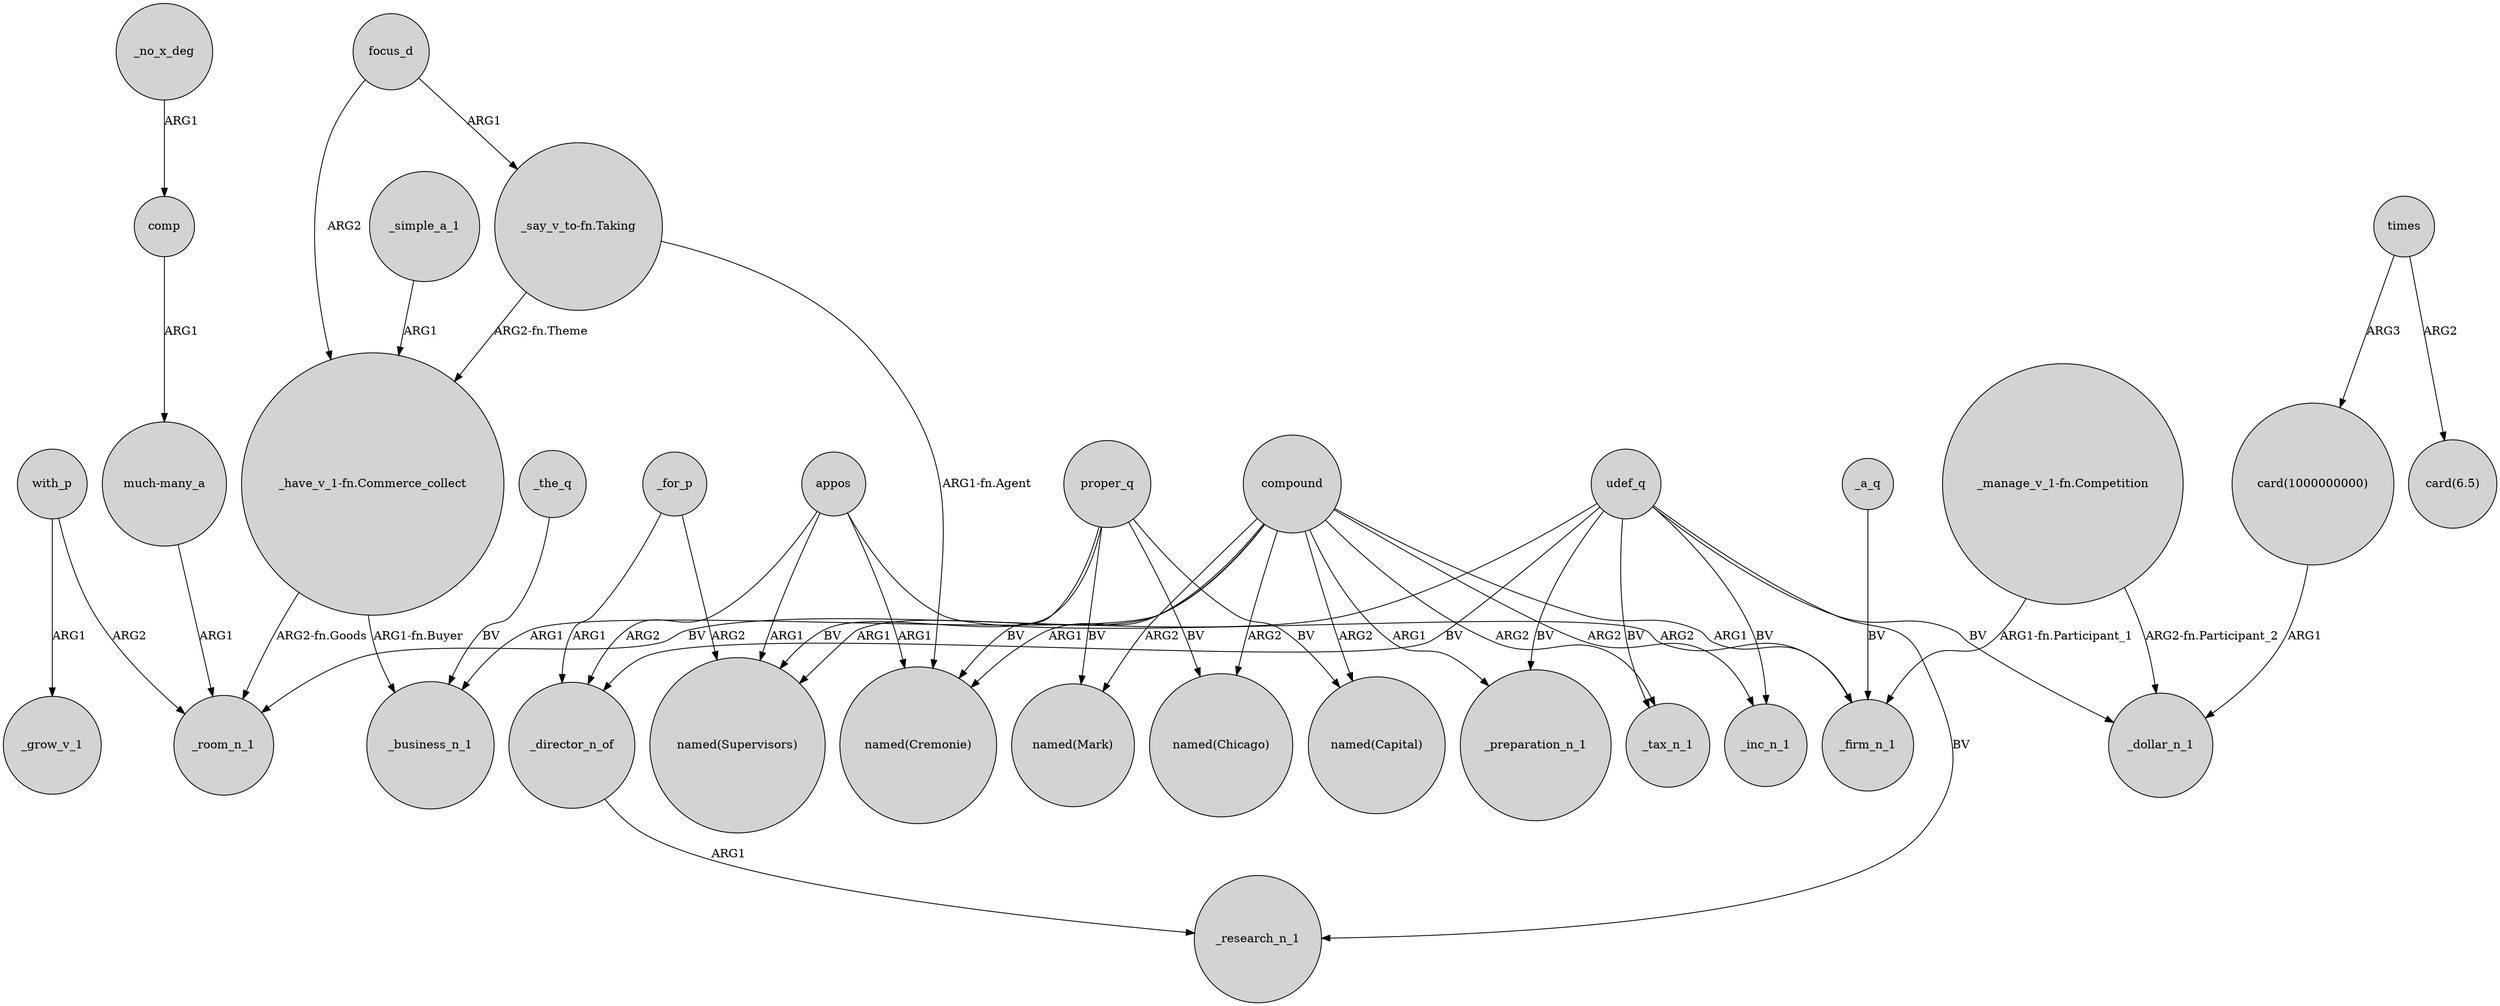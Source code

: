 digraph {
	node [shape=circle style=filled]
	udef_q -> _director_n_of [label=BV]
	"card(1000000000)" -> _dollar_n_1 [label=ARG1]
	"_have_v_1-fn.Commerce_collect" -> _room_n_1 [label="ARG2-fn.Goods"]
	"_manage_v_1-fn.Competition" -> _dollar_n_1 [label="ARG2-fn.Participant_2"]
	focus_d -> "_say_v_to-fn.Taking" [label=ARG1]
	compound -> "named(Mark)" [label=ARG2]
	compound -> "named(Capital)" [label=ARG2]
	"_say_v_to-fn.Taking" -> "named(Cremonie)" [label="ARG1-fn.Agent"]
	udef_q -> _room_n_1 [label=BV]
	with_p -> _grow_v_1 [label=ARG1]
	proper_q -> "named(Capital)" [label=BV]
	_director_n_of -> _research_n_1 [label=ARG1]
	proper_q -> "named(Supervisors)" [label=BV]
	_the_q -> _business_n_1 [label=BV]
	appos -> _firm_n_1 [label=ARG2]
	udef_q -> _tax_n_1 [label=BV]
	appos -> _director_n_of [label=ARG2]
	"_manage_v_1-fn.Competition" -> _firm_n_1 [label="ARG1-fn.Participant_1"]
	times -> "card(6.5)" [label=ARG2]
	times -> "card(1000000000)" [label=ARG3]
	udef_q -> _preparation_n_1 [label=BV]
	udef_q -> _inc_n_1 [label=BV]
	compound -> "named(Cremonie)" [label=ARG1]
	comp -> "much-many_a" [label=ARG1]
	compound -> _inc_n_1 [label=ARG2]
	"_say_v_to-fn.Taking" -> "_have_v_1-fn.Commerce_collect" [label="ARG2-fn.Theme"]
	proper_q -> "named(Cremonie)" [label=BV]
	appos -> "named(Supervisors)" [label=ARG1]
	proper_q -> "named(Chicago)" [label=BV]
	compound -> "named(Chicago)" [label=ARG2]
	compound -> _tax_n_1 [label=ARG2]
	udef_q -> _dollar_n_1 [label=BV]
	compound -> "named(Supervisors)" [label=ARG1]
	udef_q -> _research_n_1 [label=BV]
	_for_p -> "named(Supervisors)" [label=ARG2]
	_a_q -> _firm_n_1 [label=BV]
	proper_q -> "named(Mark)" [label=BV]
	compound -> _firm_n_1 [label=ARG1]
	_no_x_deg -> comp [label=ARG1]
	_simple_a_1 -> "_have_v_1-fn.Commerce_collect" [label=ARG1]
	focus_d -> "_have_v_1-fn.Commerce_collect" [label=ARG2]
	compound -> _business_n_1 [label=ARG1]
	"much-many_a" -> _room_n_1 [label=ARG1]
	compound -> _preparation_n_1 [label=ARG1]
	with_p -> _room_n_1 [label=ARG2]
	_for_p -> _director_n_of [label=ARG1]
	"_have_v_1-fn.Commerce_collect" -> _business_n_1 [label="ARG1-fn.Buyer"]
	appos -> "named(Cremonie)" [label=ARG1]
}
